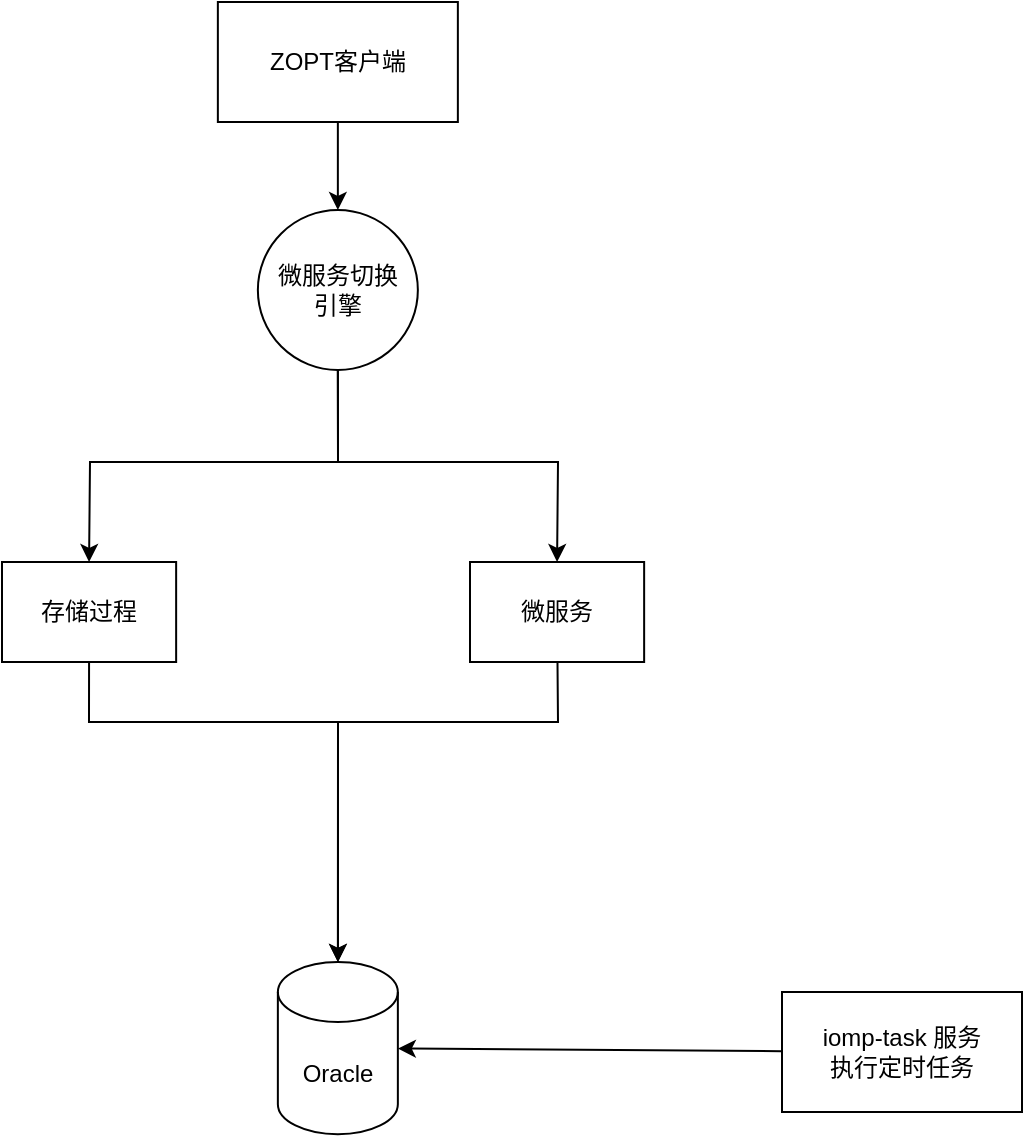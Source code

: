 <mxfile version="20.8.18" type="github">
  <diagram name="Page-1" id="Oc6CQo8ekBl4Brf0j7Al">
    <mxGraphModel dx="1728" dy="937" grid="1" gridSize="10" guides="1" tooltips="1" connect="1" arrows="1" fold="1" page="1" pageScale="1" pageWidth="827" pageHeight="1169" math="0" shadow="0">
      <root>
        <mxCell id="0" />
        <mxCell id="1" parent="0" />
        <mxCell id="q-_oNytgvoyUPZALIger-1" value="ZOPT客户端" style="rounded=0;whiteSpace=wrap;html=1;" parent="1" vertex="1">
          <mxGeometry x="287.93" y="50" width="120" height="60" as="geometry" />
        </mxCell>
        <mxCell id="PGP-2ye4WsQQfsTclMWA-12" style="edgeStyle=none;rounded=0;orthogonalLoop=1;jettySize=auto;html=1;strokeColor=default;strokeWidth=1;startArrow=none;startFill=0;sourcePerimeterSpacing=0;" edge="1" parent="1" source="q-_oNytgvoyUPZALIger-4" target="q-_oNytgvoyUPZALIger-5">
          <mxGeometry relative="1" as="geometry" />
        </mxCell>
        <mxCell id="q-_oNytgvoyUPZALIger-4" value="iomp-task 服务&lt;br&gt;执行定时任务" style="rounded=0;whiteSpace=wrap;html=1;" parent="1" vertex="1">
          <mxGeometry x="570" y="545" width="120" height="60" as="geometry" />
        </mxCell>
        <mxCell id="q-_oNytgvoyUPZALIger-5" value="Oracle" style="shape=cylinder3;whiteSpace=wrap;html=1;boundedLbl=1;backgroundOutline=1;size=15;" parent="1" vertex="1">
          <mxGeometry x="317.93" y="529.997" width="60" height="86.12" as="geometry" />
        </mxCell>
        <mxCell id="q-_oNytgvoyUPZALIger-11" style="edgeStyle=orthogonalEdgeStyle;rounded=0;orthogonalLoop=1;jettySize=auto;html=1;strokeWidth=1;exitX=0.5;exitY=1;exitDx=0;exitDy=0;" parent="1" source="PGP-2ye4WsQQfsTclMWA-9" target="q-_oNytgvoyUPZALIger-5" edge="1">
          <mxGeometry relative="1" as="geometry">
            <mxPoint x="223.88" y="373.779" as="sourcePoint" />
            <Array as="points">
              <mxPoint x="224" y="410" />
              <mxPoint x="348" y="410" />
            </Array>
          </mxGeometry>
        </mxCell>
        <mxCell id="PGP-2ye4WsQQfsTclMWA-6" style="edgeStyle=none;rounded=0;orthogonalLoop=1;jettySize=auto;html=1;entryX=0.5;entryY=0;entryDx=0;entryDy=0;strokeWidth=1;" edge="1" parent="1" source="PGP-2ye4WsQQfsTclMWA-2" target="PGP-2ye4WsQQfsTclMWA-9">
          <mxGeometry relative="1" as="geometry">
            <mxPoint x="227.93" y="326.936" as="targetPoint" />
            <Array as="points">
              <mxPoint x="348" y="280" />
              <mxPoint x="224" y="280" />
            </Array>
          </mxGeometry>
        </mxCell>
        <mxCell id="PGP-2ye4WsQQfsTclMWA-2" value="微服务切换&lt;br&gt;引擎" style="ellipse;whiteSpace=wrap;html=1;aspect=fixed;" vertex="1" parent="1">
          <mxGeometry x="307.93" y="154" width="80" height="80" as="geometry" />
        </mxCell>
        <mxCell id="PGP-2ye4WsQQfsTclMWA-5" value="" style="endArrow=none;html=1;rounded=0;strokeWidth=1;entryX=0.5;entryY=1;entryDx=0;entryDy=0;strokeColor=default;sourcePerimeterSpacing=0;startArrow=classic;startFill=1;" edge="1" parent="1" source="PGP-2ye4WsQQfsTclMWA-2" target="q-_oNytgvoyUPZALIger-1">
          <mxGeometry width="50" height="50" relative="1" as="geometry">
            <mxPoint x="440" y="290" as="sourcePoint" />
            <mxPoint x="490" y="240" as="targetPoint" />
          </mxGeometry>
        </mxCell>
        <mxCell id="PGP-2ye4WsQQfsTclMWA-11" style="edgeStyle=none;rounded=0;orthogonalLoop=1;jettySize=auto;html=1;entryX=0.5;entryY=0;entryDx=0;entryDy=0;entryPerimeter=0;strokeWidth=1;" edge="1" parent="1" source="PGP-2ye4WsQQfsTclMWA-7" target="q-_oNytgvoyUPZALIger-5">
          <mxGeometry relative="1" as="geometry">
            <Array as="points">
              <mxPoint x="458" y="410" />
              <mxPoint x="348" y="410" />
            </Array>
          </mxGeometry>
        </mxCell>
        <mxCell id="PGP-2ye4WsQQfsTclMWA-7" value="微服务" style="rounded=0;whiteSpace=wrap;html=1;fillColor=default;" vertex="1" parent="1">
          <mxGeometry x="414" y="330" width="87.07" height="50" as="geometry" />
        </mxCell>
        <mxCell id="PGP-2ye4WsQQfsTclMWA-9" value="存储过程" style="rounded=0;whiteSpace=wrap;html=1;fillColor=default;" vertex="1" parent="1">
          <mxGeometry x="180" y="330" width="87.07" height="50" as="geometry" />
        </mxCell>
        <mxCell id="PGP-2ye4WsQQfsTclMWA-10" value="" style="endArrow=none;html=1;rounded=0;strokeWidth=1;entryX=0.5;entryY=1;entryDx=0;entryDy=0;exitX=0.5;exitY=0;exitDx=0;exitDy=0;startArrow=classic;startFill=1;" edge="1" parent="1" source="PGP-2ye4WsQQfsTclMWA-7" target="PGP-2ye4WsQQfsTclMWA-2">
          <mxGeometry width="50" height="50" relative="1" as="geometry">
            <mxPoint x="200" y="430" as="sourcePoint" />
            <mxPoint x="250" y="380" as="targetPoint" />
            <Array as="points">
              <mxPoint x="458" y="280" />
              <mxPoint x="348" y="280" />
            </Array>
          </mxGeometry>
        </mxCell>
      </root>
    </mxGraphModel>
  </diagram>
</mxfile>
